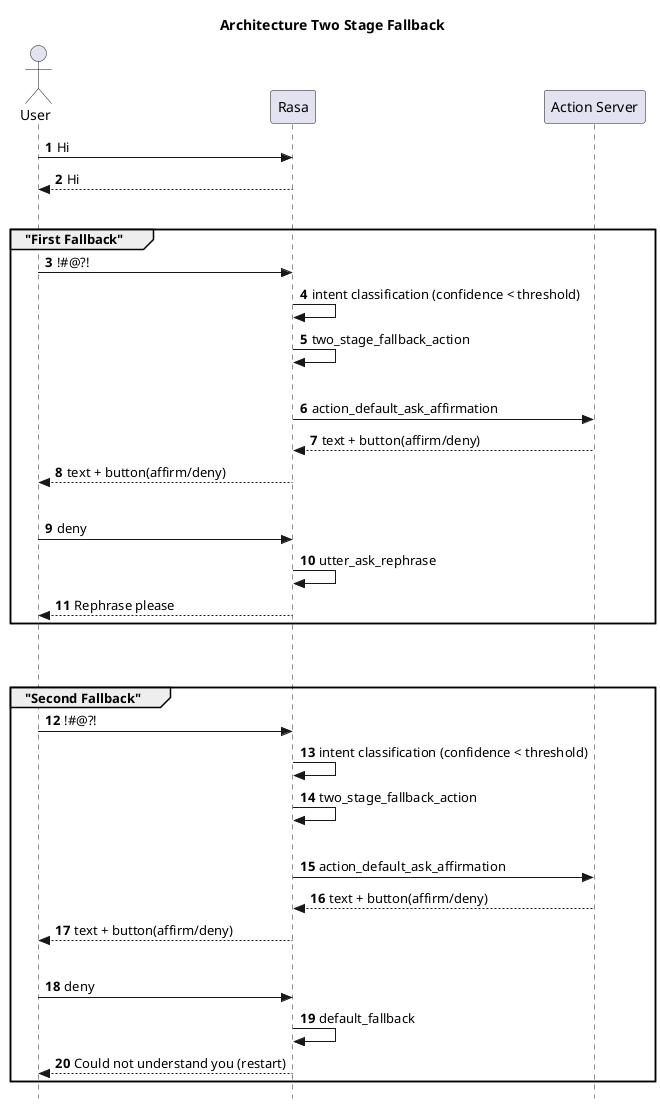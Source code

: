 @startuml
skinparam Style strictuml
autonumber
skinparam BoxPadding 15

title Architecture Two Stage Fallback

actor "User"

"User" -> Rasa: Hi
"User" <-- Rasa: Hi

|||

group "First Fallback"
"User" -> Rasa: !#@?!
Rasa -> Rasa: intent classification (confidence < threshold)
Rasa -> Rasa: two_stage_fallback_action

|||

Rasa -> "Action Server": action_default_ask_affirmation
Rasa <-- "Action Server": text + button(affirm/deny)
"User" <-- Rasa: text + button(affirm/deny)

|||

"User" -> Rasa: deny
Rasa -> Rasa: utter_ask_rephrase
"User" <-- Rasa: Rephrase please
end

|||
|||

group "Second Fallback"
"User" -> Rasa: !#@?!
Rasa -> Rasa: intent classification (confidence < threshold)
Rasa -> Rasa: two_stage_fallback_action


|||

Rasa -> "Action Server": action_default_ask_affirmation
Rasa <-- "Action Server": text + button(affirm/deny)
"User" <-- Rasa: text + button(affirm/deny)

|||

"User" -> Rasa: deny
Rasa -> Rasa: default_fallback
"User" <-- Rasa: Could not understand you (restart)
end

@enduml